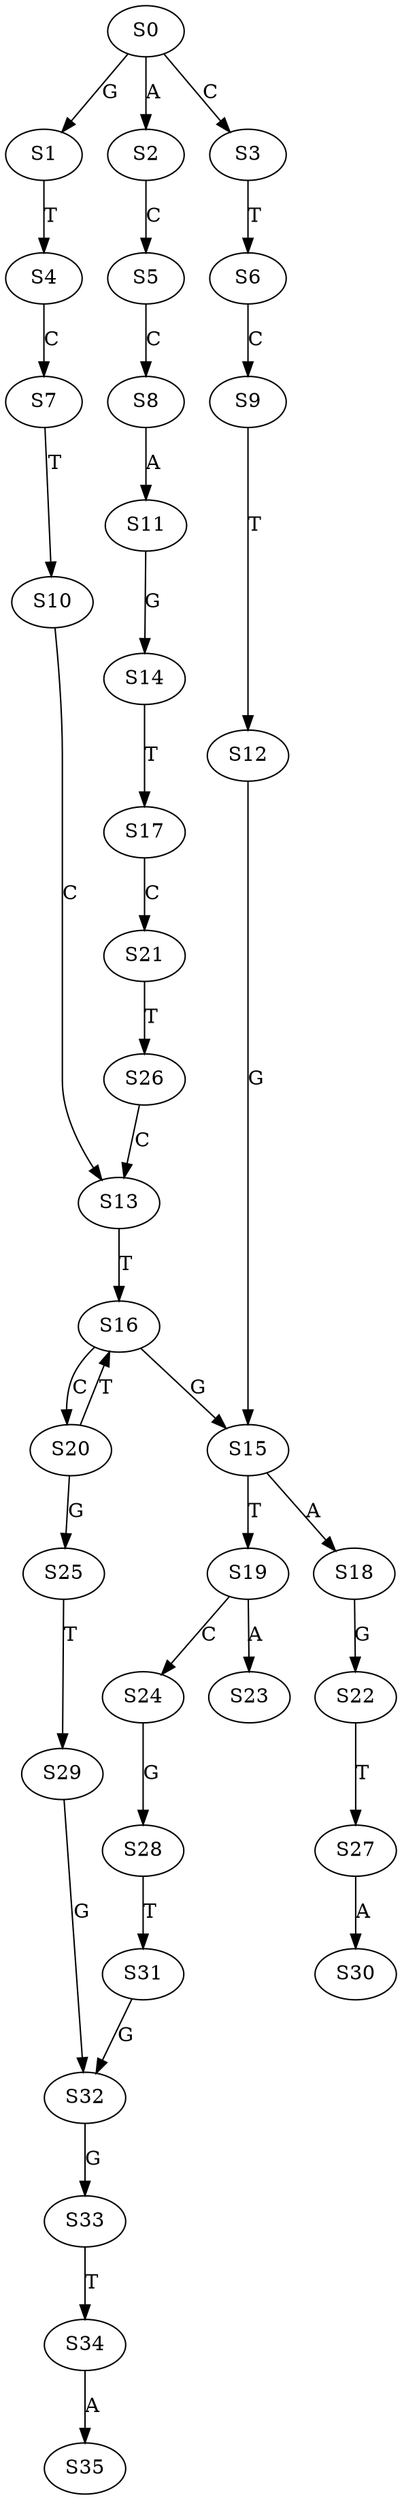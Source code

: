 strict digraph  {
	S0 -> S1 [ label = G ];
	S0 -> S2 [ label = A ];
	S0 -> S3 [ label = C ];
	S1 -> S4 [ label = T ];
	S2 -> S5 [ label = C ];
	S3 -> S6 [ label = T ];
	S4 -> S7 [ label = C ];
	S5 -> S8 [ label = C ];
	S6 -> S9 [ label = C ];
	S7 -> S10 [ label = T ];
	S8 -> S11 [ label = A ];
	S9 -> S12 [ label = T ];
	S10 -> S13 [ label = C ];
	S11 -> S14 [ label = G ];
	S12 -> S15 [ label = G ];
	S13 -> S16 [ label = T ];
	S14 -> S17 [ label = T ];
	S15 -> S18 [ label = A ];
	S15 -> S19 [ label = T ];
	S16 -> S15 [ label = G ];
	S16 -> S20 [ label = C ];
	S17 -> S21 [ label = C ];
	S18 -> S22 [ label = G ];
	S19 -> S23 [ label = A ];
	S19 -> S24 [ label = C ];
	S20 -> S16 [ label = T ];
	S20 -> S25 [ label = G ];
	S21 -> S26 [ label = T ];
	S22 -> S27 [ label = T ];
	S24 -> S28 [ label = G ];
	S25 -> S29 [ label = T ];
	S26 -> S13 [ label = C ];
	S27 -> S30 [ label = A ];
	S28 -> S31 [ label = T ];
	S29 -> S32 [ label = G ];
	S31 -> S32 [ label = G ];
	S32 -> S33 [ label = G ];
	S33 -> S34 [ label = T ];
	S34 -> S35 [ label = A ];
}
